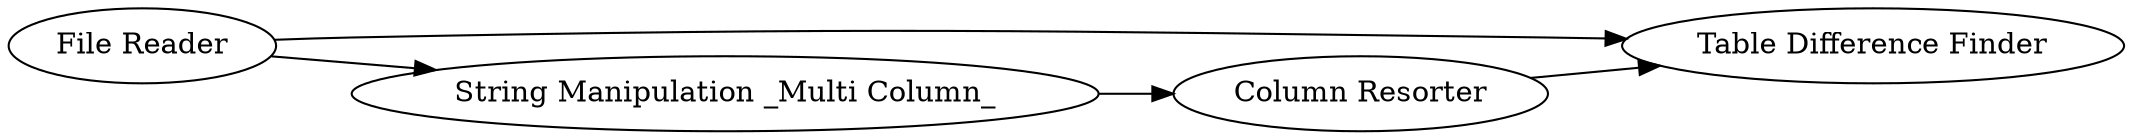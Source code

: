 digraph {
	1 [label="Table Difference Finder"]
	6 [label="File Reader"]
	7 [label="String Manipulation _Multi Column_"]
	8 [label="Column Resorter"]
	6 -> 7
	6 -> 1
	7 -> 8
	8 -> 1
	rankdir=LR
}
